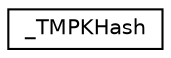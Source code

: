 digraph G
{
  edge [fontname="Helvetica",fontsize="10",labelfontname="Helvetica",labelfontsize="10"];
  node [fontname="Helvetica",fontsize="10",shape=record];
  rankdir="LR";
  Node1 [label="_TMPKHash",height=0.2,width=0.4,color="black", fillcolor="white", style="filled",URL="$struct___t_m_p_k_hash.html"];
}
